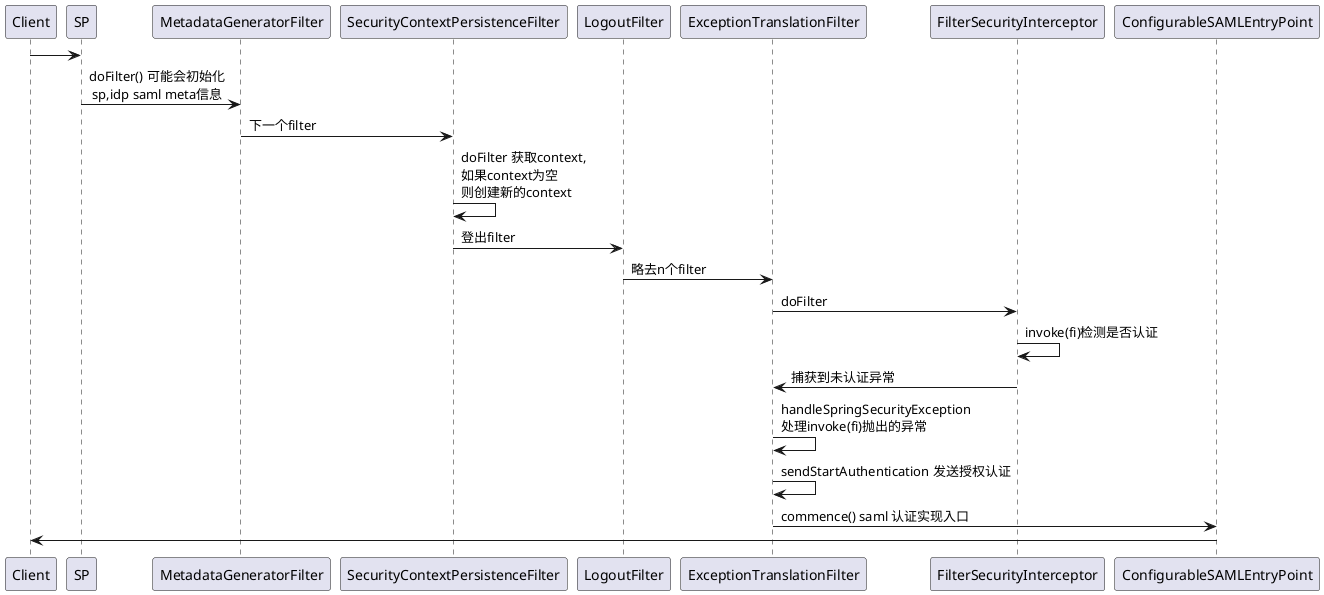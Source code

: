 @startuml
Client->SP

SP-> MetadataGeneratorFilter: doFilter() 可能会初始化\n sp,idp saml meta信息
MetadataGeneratorFilter->SecurityContextPersistenceFilter:下一个filter
SecurityContextPersistenceFilter -> SecurityContextPersistenceFilter:doFilter 获取context,\n如果context为空\n则创建新的context
SecurityContextPersistenceFilter->LogoutFilter:登出filter
LogoutFilter->ExceptionTranslationFilter:略去n个filter
ExceptionTranslationFilter->FilterSecurityInterceptor:doFilter
FilterSecurityInterceptor->FilterSecurityInterceptor:invoke(fi)检测是否认证
FilterSecurityInterceptor->ExceptionTranslationFilter:捕获到未认证异常
ExceptionTranslationFilter->ExceptionTranslationFilter:handleSpringSecurityException \n处理invoke(fi)抛出的异常
ExceptionTranslationFilter->ExceptionTranslationFilter:sendStartAuthentication 发送授权认证
ExceptionTranslationFilter->ConfigurableSAMLEntryPoint:commence() saml 认证实现入口
ConfigurableSAMLEntryPoint->Client:
@enduml
